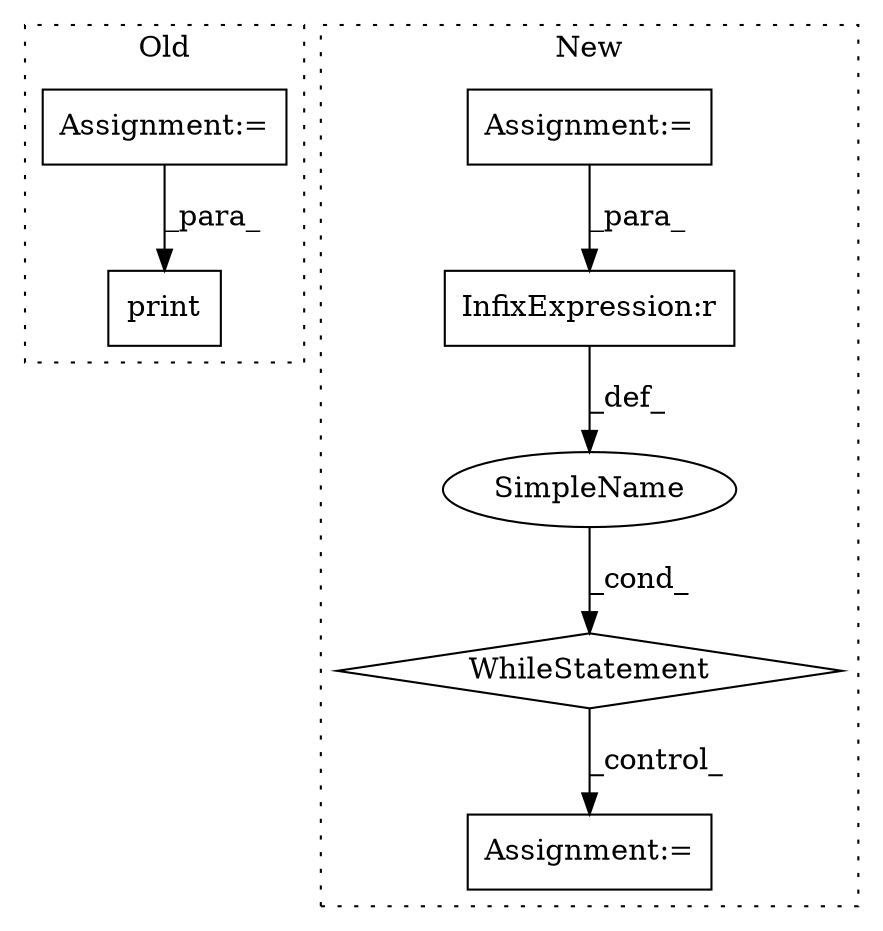 digraph G {
subgraph cluster0 {
1 [label="print" a="32" s="3447,3492" l="6,1" shape="box"];
7 [label="Assignment:=" a="7" s="3238" l="1" shape="box"];
label = "Old";
style="dotted";
}
subgraph cluster1 {
2 [label="WhileStatement" a="61" s="3568,3600" l="7,2" shape="diamond"];
3 [label="Assignment:=" a="7" s="3638" l="2" shape="box"];
4 [label="SimpleName" a="42" s="" l="" shape="ellipse"];
5 [label="Assignment:=" a="7" s="3560" l="1" shape="box"];
6 [label="InfixExpression:r" a="27" s="3577" l="3" shape="box"];
label = "New";
style="dotted";
}
2 -> 3 [label="_control_"];
4 -> 2 [label="_cond_"];
5 -> 6 [label="_para_"];
6 -> 4 [label="_def_"];
7 -> 1 [label="_para_"];
}